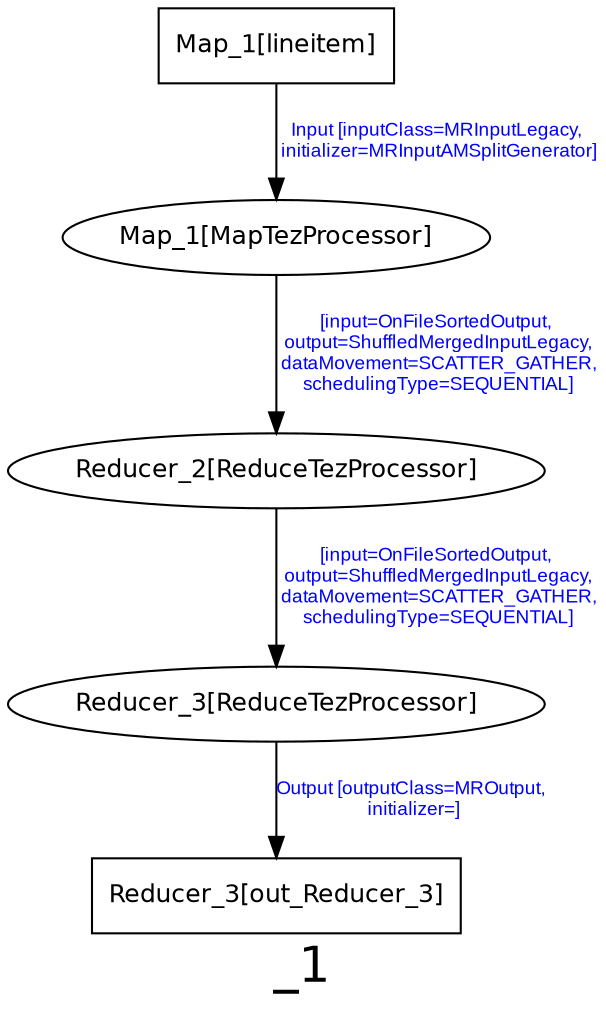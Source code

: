 digraph _1 {
graph [ label="_1", fontsize=24, fontname=Helvetica];
node [fontsize=12, fontname=Helvetica];
edge [fontsize=9, fontcolor=blue, fontname=Arial];
"_1.Map_1" [ label = "Map_1[MapTezProcessor]" ];
"_1.Map_1" -> "_1.Reducer_2" [ label = "[input=OnFileSortedOutput,\n output=ShuffledMergedInputLegacy,\n dataMovement=SCATTER_GATHER,\n schedulingType=SEQUENTIAL]" ];
"_1.Map_1_lineitem" [ label = "Map_1[lineitem]", shape = "box" ];
"_1.Map_1_lineitem" -> "_1.Map_1" [ label = "Input [inputClass=MRInputLegacy,\n initializer=MRInputAMSplitGenerator]" ];
"_1.Reducer_2" [ label = "Reducer_2[ReduceTezProcessor]" ];
"_1.Reducer_2" -> "_1.Reducer_3" [ label = "[input=OnFileSortedOutput,\n output=ShuffledMergedInputLegacy,\n dataMovement=SCATTER_GATHER,\n schedulingType=SEQUENTIAL]" ];
"_1.Reducer_3_out_Reducer_3" [ label = "Reducer_3[out_Reducer_3]", shape = "box" ];
"_1.Reducer_3" [ label = "Reducer_3[ReduceTezProcessor]" ];
"_1.Reducer_3" -> "_1.Reducer_3_out_Reducer_3" [ label = "Output [outputClass=MROutput,\n initializer=]" ];
}